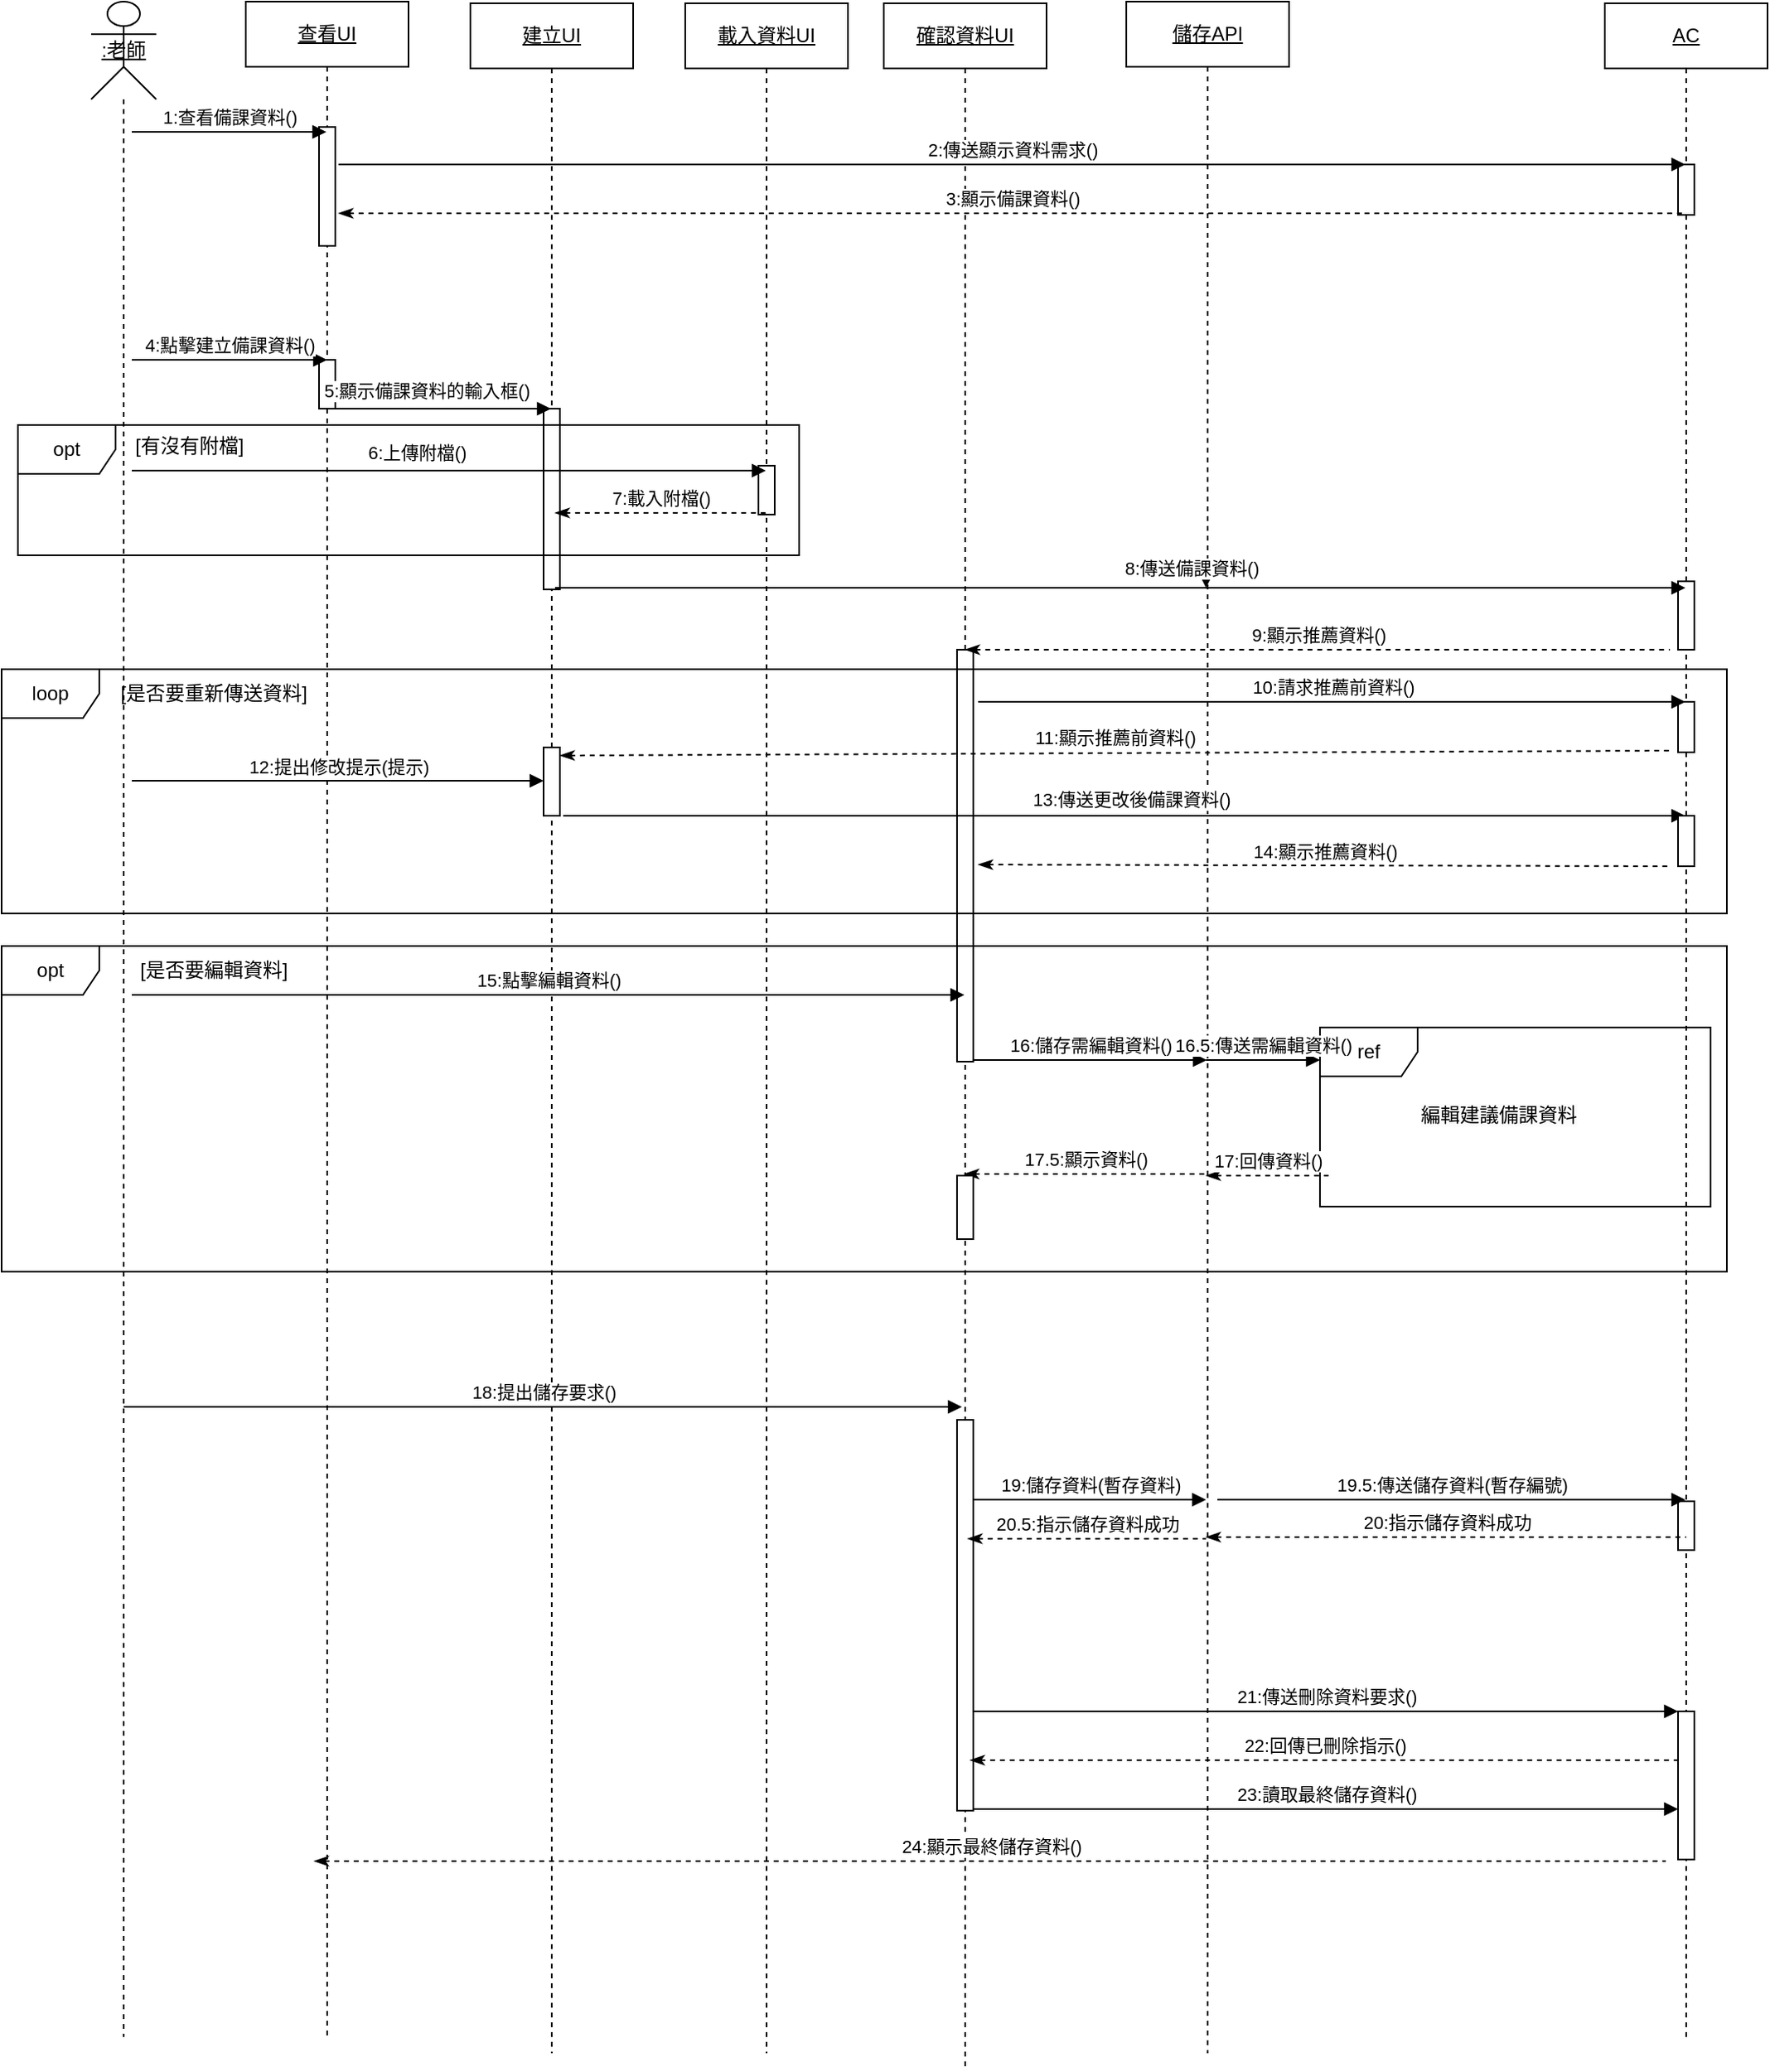 <mxfile version="25.0.3">
  <diagram name="第 1 页" id="O-JAYGMxtfNgu9QWobxc">
    <mxGraphModel dx="4293" dy="558" grid="1" gridSize="10" guides="1" tooltips="1" connect="1" arrows="1" fold="1" page="1" pageScale="1" pageWidth="3300" pageHeight="4681" math="0" shadow="0">
      <root>
        <mxCell id="0" />
        <mxCell id="1" parent="0" />
        <mxCell id="cSUb0s7sQzvSsTjn1v_9-1" value="&lt;u&gt;:老師&lt;/u&gt;" style="shape=umlLifeline;perimeter=lifelinePerimeter;whiteSpace=wrap;html=1;container=1;dropTarget=0;collapsible=0;recursiveResize=0;outlineConnect=0;portConstraint=eastwest;newEdgeStyle={&quot;curved&quot;:0,&quot;rounded&quot;:0};participant=umlActor;size=60;" parent="1" vertex="1">
          <mxGeometry x="15" y="30" width="40" height="1250" as="geometry" />
        </mxCell>
        <mxCell id="cSUb0s7sQzvSsTjn1v_9-2" value="&lt;u&gt;查看UI&lt;/u&gt;" style="shape=umlLifeline;perimeter=lifelinePerimeter;whiteSpace=wrap;html=1;container=1;dropTarget=0;collapsible=0;recursiveResize=0;outlineConnect=0;portConstraint=eastwest;newEdgeStyle={&quot;curved&quot;:0,&quot;rounded&quot;:0};" parent="1" vertex="1">
          <mxGeometry x="110" y="30" width="100" height="1250" as="geometry" />
        </mxCell>
        <mxCell id="cSUb0s7sQzvSsTjn1v_9-3" value="" style="html=1;points=[[0,0,0,0,5],[0,1,0,0,-5],[1,0,0,0,5],[1,1,0,0,-5]];perimeter=orthogonalPerimeter;outlineConnect=0;targetShapes=umlLifeline;portConstraint=eastwest;newEdgeStyle={&quot;curved&quot;:0,&quot;rounded&quot;:0};" parent="cSUb0s7sQzvSsTjn1v_9-2" vertex="1">
          <mxGeometry x="45" y="77" width="10" height="73" as="geometry" />
        </mxCell>
        <mxCell id="cSUb0s7sQzvSsTjn1v_9-4" value="" style="html=1;points=[[0,0,0,0,5],[0,1,0,0,-5],[1,0,0,0,5],[1,1,0,0,-5]];perimeter=orthogonalPerimeter;outlineConnect=0;targetShapes=umlLifeline;portConstraint=eastwest;newEdgeStyle={&quot;curved&quot;:0,&quot;rounded&quot;:0};" parent="cSUb0s7sQzvSsTjn1v_9-2" vertex="1">
          <mxGeometry x="45" y="220" width="10" height="30" as="geometry" />
        </mxCell>
        <mxCell id="cSUb0s7sQzvSsTjn1v_9-6" value="&lt;u&gt;建立UI&lt;/u&gt;" style="shape=umlLifeline;perimeter=lifelinePerimeter;whiteSpace=wrap;html=1;container=1;dropTarget=0;collapsible=0;recursiveResize=0;outlineConnect=0;portConstraint=eastwest;newEdgeStyle={&quot;curved&quot;:0,&quot;rounded&quot;:0};" parent="1" vertex="1">
          <mxGeometry x="248" y="31" width="100" height="1259" as="geometry" />
        </mxCell>
        <mxCell id="cSUb0s7sQzvSsTjn1v_9-7" value="" style="html=1;points=[[0,0,0,0,5],[0,1,0,0,-5],[1,0,0,0,5],[1,1,0,0,-5]];perimeter=orthogonalPerimeter;outlineConnect=0;targetShapes=umlLifeline;portConstraint=eastwest;newEdgeStyle={&quot;curved&quot;:0,&quot;rounded&quot;:0};" parent="cSUb0s7sQzvSsTjn1v_9-6" vertex="1">
          <mxGeometry x="45" y="249" width="10" height="111" as="geometry" />
        </mxCell>
        <mxCell id="cSUb0s7sQzvSsTjn1v_9-8" value="&lt;u&gt;確認資料UI&lt;/u&gt;" style="shape=umlLifeline;perimeter=lifelinePerimeter;whiteSpace=wrap;html=1;container=1;dropTarget=0;collapsible=0;recursiveResize=0;outlineConnect=0;portConstraint=eastwest;newEdgeStyle={&quot;curved&quot;:0,&quot;rounded&quot;:0};" parent="1" vertex="1">
          <mxGeometry x="502" y="31" width="100" height="1269" as="geometry" />
        </mxCell>
        <mxCell id="cSUb0s7sQzvSsTjn1v_9-9" value="" style="html=1;points=[[0,0,0,0,5],[0,1,0,0,-5],[1,0,0,0,5],[1,1,0,0,-5]];perimeter=orthogonalPerimeter;outlineConnect=0;targetShapes=umlLifeline;portConstraint=eastwest;newEdgeStyle={&quot;curved&quot;:0,&quot;rounded&quot;:0};" parent="cSUb0s7sQzvSsTjn1v_9-8" vertex="1">
          <mxGeometry x="45" y="397" width="10" height="253" as="geometry" />
        </mxCell>
        <mxCell id="cSUb0s7sQzvSsTjn1v_9-5" value="" style="html=1;points=[[0,0,0,0,5],[0,1,0,0,-5],[1,0,0,0,5],[1,1,0,0,-5]];perimeter=orthogonalPerimeter;outlineConnect=0;targetShapes=umlLifeline;portConstraint=eastwest;newEdgeStyle={&quot;curved&quot;:0,&quot;rounded&quot;:0};" parent="cSUb0s7sQzvSsTjn1v_9-8" vertex="1">
          <mxGeometry x="45" y="870" width="10" height="240" as="geometry" />
        </mxCell>
        <mxCell id="cSUb0s7sQzvSsTjn1v_9-13" value="&lt;u&gt;儲存API&lt;/u&gt;" style="shape=umlLifeline;perimeter=lifelinePerimeter;whiteSpace=wrap;html=1;container=1;dropTarget=0;collapsible=0;recursiveResize=0;outlineConnect=0;portConstraint=eastwest;newEdgeStyle={&quot;curved&quot;:0,&quot;rounded&quot;:0};" parent="1" vertex="1">
          <mxGeometry x="651" y="30" width="100" height="1260" as="geometry" />
        </mxCell>
        <mxCell id="cSUb0s7sQzvSsTjn1v_9-14" value="&lt;u&gt;AC&lt;/u&gt;" style="shape=umlLifeline;perimeter=lifelinePerimeter;whiteSpace=wrap;html=1;container=1;dropTarget=0;collapsible=0;recursiveResize=0;outlineConnect=0;portConstraint=eastwest;newEdgeStyle={&quot;curved&quot;:0,&quot;rounded&quot;:0};" parent="1" vertex="1">
          <mxGeometry x="945" y="31" width="100" height="1249" as="geometry" />
        </mxCell>
        <mxCell id="cSUb0s7sQzvSsTjn1v_9-15" value="" style="html=1;points=[[0,0,0,0,5],[0,1,0,0,-5],[1,0,0,0,5],[1,1,0,0,-5]];perimeter=orthogonalPerimeter;outlineConnect=0;targetShapes=umlLifeline;portConstraint=eastwest;newEdgeStyle={&quot;curved&quot;:0,&quot;rounded&quot;:0};" parent="cSUb0s7sQzvSsTjn1v_9-14" vertex="1">
          <mxGeometry x="45" y="99" width="10" height="31" as="geometry" />
        </mxCell>
        <mxCell id="cSUb0s7sQzvSsTjn1v_9-16" value="" style="html=1;points=[[0,0,0,0,5],[0,1,0,0,-5],[1,0,0,0,5],[1,1,0,0,-5]];perimeter=orthogonalPerimeter;outlineConnect=0;targetShapes=umlLifeline;portConstraint=eastwest;newEdgeStyle={&quot;curved&quot;:0,&quot;rounded&quot;:0};" parent="cSUb0s7sQzvSsTjn1v_9-14" vertex="1">
          <mxGeometry x="45" y="429" width="10" height="31" as="geometry" />
        </mxCell>
        <mxCell id="cSUb0s7sQzvSsTjn1v_9-17" value="" style="html=1;points=[[0,0,0,0,5],[0,1,0,0,-5],[1,0,0,0,5],[1,1,0,0,-5]];perimeter=orthogonalPerimeter;outlineConnect=0;targetShapes=umlLifeline;portConstraint=eastwest;newEdgeStyle={&quot;curved&quot;:0,&quot;rounded&quot;:0};" parent="cSUb0s7sQzvSsTjn1v_9-14" vertex="1">
          <mxGeometry x="45" y="355" width="10" height="42" as="geometry" />
        </mxCell>
        <mxCell id="cSUb0s7sQzvSsTjn1v_9-19" value="" style="html=1;points=[[0,0,0,0,5],[0,1,0,0,-5],[1,0,0,0,5],[1,1,0,0,-5]];perimeter=orthogonalPerimeter;outlineConnect=0;targetShapes=umlLifeline;portConstraint=eastwest;newEdgeStyle={&quot;curved&quot;:0,&quot;rounded&quot;:0};" parent="cSUb0s7sQzvSsTjn1v_9-14" vertex="1">
          <mxGeometry x="45" y="920" width="10" height="30" as="geometry" />
        </mxCell>
        <mxCell id="GXKdgMsnnEw2hDHPbhKI-5" value="" style="html=1;points=[[0,0,0,0,5],[0,1,0,0,-5],[1,0,0,0,5],[1,1,0,0,-5]];perimeter=orthogonalPerimeter;outlineConnect=0;targetShapes=umlLifeline;portConstraint=eastwest;newEdgeStyle={&quot;curved&quot;:0,&quot;rounded&quot;:0};" vertex="1" parent="cSUb0s7sQzvSsTjn1v_9-14">
          <mxGeometry x="45" y="1049" width="10" height="91" as="geometry" />
        </mxCell>
        <mxCell id="cSUb0s7sQzvSsTjn1v_9-20" value="1:查看備課資料()" style="html=1;verticalAlign=bottom;endArrow=block;curved=0;rounded=0;" parent="1" target="cSUb0s7sQzvSsTjn1v_9-2" edge="1">
          <mxGeometry width="80" relative="1" as="geometry">
            <mxPoint x="40" y="110" as="sourcePoint" />
            <mxPoint x="120" y="110" as="targetPoint" />
          </mxGeometry>
        </mxCell>
        <mxCell id="cSUb0s7sQzvSsTjn1v_9-21" value="2:傳送顯示資料需求()" style="html=1;verticalAlign=bottom;endArrow=block;curved=0;rounded=0;" parent="1" target="cSUb0s7sQzvSsTjn1v_9-14" edge="1">
          <mxGeometry width="80" relative="1" as="geometry">
            <mxPoint x="167" y="130" as="sourcePoint" />
            <mxPoint x="287" y="130" as="targetPoint" />
          </mxGeometry>
        </mxCell>
        <mxCell id="cSUb0s7sQzvSsTjn1v_9-22" value="3:顯示備課資料()" style="html=1;verticalAlign=bottom;endArrow=none;curved=0;rounded=0;startArrow=classicThin;startFill=1;endFill=0;dashed=1;" parent="1" target="cSUb0s7sQzvSsTjn1v_9-14" edge="1">
          <mxGeometry width="80" relative="1" as="geometry">
            <mxPoint x="167" y="160" as="sourcePoint" />
            <mxPoint x="877" y="160" as="targetPoint" />
          </mxGeometry>
        </mxCell>
        <mxCell id="cSUb0s7sQzvSsTjn1v_9-23" value="4:點擊建立備課資料()" style="html=1;verticalAlign=bottom;endArrow=block;curved=0;rounded=0;" parent="1" edge="1">
          <mxGeometry width="80" relative="1" as="geometry">
            <mxPoint x="40" y="250" as="sourcePoint" />
            <mxPoint x="160" y="250" as="targetPoint" />
          </mxGeometry>
        </mxCell>
        <mxCell id="cSUb0s7sQzvSsTjn1v_9-24" value="" style="html=1;verticalAlign=bottom;endArrow=block;curved=0;rounded=0;" parent="1" edge="1">
          <mxGeometry width="80" relative="1" as="geometry">
            <mxPoint x="160" y="280" as="sourcePoint" />
            <mxPoint x="297.5" y="280" as="targetPoint" />
          </mxGeometry>
        </mxCell>
        <mxCell id="cSUb0s7sQzvSsTjn1v_9-25" value="5:顯示備課資料的輸入框()" style="edgeLabel;html=1;align=center;verticalAlign=middle;resizable=0;points=[];" parent="cSUb0s7sQzvSsTjn1v_9-24" vertex="1" connectable="0">
          <mxGeometry x="-0.244" y="1" relative="1" as="geometry">
            <mxPoint x="9" y="-10" as="offset" />
          </mxGeometry>
        </mxCell>
        <mxCell id="cSUb0s7sQzvSsTjn1v_9-26" value="&lt;u&gt;載入資料UI&lt;/u&gt;" style="shape=umlLifeline;perimeter=lifelinePerimeter;whiteSpace=wrap;html=1;container=1;dropTarget=0;collapsible=0;recursiveResize=0;outlineConnect=0;portConstraint=eastwest;newEdgeStyle={&quot;curved&quot;:0,&quot;rounded&quot;:0};" parent="1" vertex="1">
          <mxGeometry x="380" y="31" width="100" height="1259" as="geometry" />
        </mxCell>
        <mxCell id="cSUb0s7sQzvSsTjn1v_9-27" value="" style="html=1;points=[[0,0,0,0,5],[0,1,0,0,-5],[1,0,0,0,5],[1,1,0,0,-5]];perimeter=orthogonalPerimeter;outlineConnect=0;targetShapes=umlLifeline;portConstraint=eastwest;newEdgeStyle={&quot;curved&quot;:0,&quot;rounded&quot;:0};" parent="cSUb0s7sQzvSsTjn1v_9-26" vertex="1">
          <mxGeometry x="45" y="284" width="10" height="30" as="geometry" />
        </mxCell>
        <mxCell id="cSUb0s7sQzvSsTjn1v_9-28" value="opt" style="shape=umlFrame;whiteSpace=wrap;html=1;pointerEvents=0;" parent="1" vertex="1">
          <mxGeometry x="-30" y="290" width="480" height="80" as="geometry" />
        </mxCell>
        <mxCell id="cSUb0s7sQzvSsTjn1v_9-29" value="[有沒有附檔]" style="text;html=1;align=center;verticalAlign=middle;resizable=0;points=[];autosize=1;strokeColor=none;fillColor=none;" parent="1" vertex="1">
          <mxGeometry x="30" y="288" width="90" height="30" as="geometry" />
        </mxCell>
        <mxCell id="cSUb0s7sQzvSsTjn1v_9-30" value="&lt;div&gt;&lt;br&gt;&lt;/div&gt;&lt;div&gt;&lt;br&gt;&lt;/div&gt;" style="html=1;verticalAlign=bottom;endArrow=block;curved=0;rounded=0;" parent="1" target="cSUb0s7sQzvSsTjn1v_9-26" edge="1">
          <mxGeometry width="80" relative="1" as="geometry">
            <mxPoint x="40" y="318" as="sourcePoint" />
            <mxPoint x="167.5" y="318" as="targetPoint" />
          </mxGeometry>
        </mxCell>
        <mxCell id="cSUb0s7sQzvSsTjn1v_9-31" value="6:上傳附檔()" style="edgeLabel;html=1;align=center;verticalAlign=middle;resizable=0;points=[];" parent="cSUb0s7sQzvSsTjn1v_9-30" vertex="1" connectable="0">
          <mxGeometry x="-0.101" y="3" relative="1" as="geometry">
            <mxPoint y="-8" as="offset" />
          </mxGeometry>
        </mxCell>
        <mxCell id="cSUb0s7sQzvSsTjn1v_9-32" value="7:載入附檔()" style="html=1;verticalAlign=bottom;endArrow=none;curved=0;rounded=0;startArrow=classicThin;startFill=1;endFill=0;dashed=1;" parent="1" edge="1">
          <mxGeometry width="80" relative="1" as="geometry">
            <mxPoint x="300" y="344" as="sourcePoint" />
            <mxPoint x="430" y="344" as="targetPoint" />
          </mxGeometry>
        </mxCell>
        <mxCell id="cSUb0s7sQzvSsTjn1v_9-33" value="" style="html=1;verticalAlign=bottom;endArrow=block;curved=0;rounded=0;" parent="1" edge="1">
          <mxGeometry width="80" relative="1" as="geometry">
            <mxPoint x="700" y="386" as="sourcePoint" />
            <mxPoint x="700" y="390" as="targetPoint" />
          </mxGeometry>
        </mxCell>
        <mxCell id="cSUb0s7sQzvSsTjn1v_9-34" value="8:傳送備課資料()" style="edgeLabel;html=1;align=center;verticalAlign=middle;resizable=0;points=[];" parent="cSUb0s7sQzvSsTjn1v_9-33" vertex="1" connectable="0">
          <mxGeometry x="0.038" relative="1" as="geometry">
            <mxPoint x="-9" y="-10" as="offset" />
          </mxGeometry>
        </mxCell>
        <mxCell id="cSUb0s7sQzvSsTjn1v_9-35" value="9:顯示推薦資料()" style="html=1;verticalAlign=bottom;endArrow=none;curved=0;rounded=0;startArrow=classicThin;startFill=1;endFill=0;dashed=1;" parent="1" source="cSUb0s7sQzvSsTjn1v_9-8" edge="1">
          <mxGeometry x="0.003" width="80" relative="1" as="geometry">
            <mxPoint x="696.5" y="428" as="sourcePoint" />
            <mxPoint x="985" y="428" as="targetPoint" />
            <mxPoint as="offset" />
          </mxGeometry>
        </mxCell>
        <mxCell id="cSUb0s7sQzvSsTjn1v_9-36" value="loop" style="shape=umlFrame;whiteSpace=wrap;html=1;pointerEvents=0;" parent="1" vertex="1">
          <mxGeometry x="-40" y="440" width="1060" height="150" as="geometry" />
        </mxCell>
        <mxCell id="cSUb0s7sQzvSsTjn1v_9-37" value="10:請求推薦前資料()" style="html=1;verticalAlign=bottom;endArrow=block;curved=0;rounded=0;" parent="1" target="cSUb0s7sQzvSsTjn1v_9-14" edge="1">
          <mxGeometry width="80" relative="1" as="geometry">
            <mxPoint x="560" y="460" as="sourcePoint" />
            <mxPoint x="640" y="460" as="targetPoint" />
          </mxGeometry>
        </mxCell>
        <mxCell id="cSUb0s7sQzvSsTjn1v_9-38" value="11:顯示推薦前資料()" style="html=1;verticalAlign=bottom;endArrow=none;curved=0;rounded=0;startArrow=classicThin;startFill=1;endFill=0;dashed=1;exitX=1;exitY=0;exitDx=0;exitDy=5;exitPerimeter=0;" parent="1" source="cSUb0s7sQzvSsTjn1v_9-39" edge="1">
          <mxGeometry width="80" relative="1" as="geometry">
            <mxPoint x="450" y="490" as="sourcePoint" />
            <mxPoint x="985.5" y="490" as="targetPoint" />
          </mxGeometry>
        </mxCell>
        <mxCell id="cSUb0s7sQzvSsTjn1v_9-39" value="" style="html=1;points=[[0,0,0,0,5],[0,1,0,0,-5],[1,0,0,0,5],[1,1,0,0,-5]];perimeter=orthogonalPerimeter;outlineConnect=0;targetShapes=umlLifeline;portConstraint=eastwest;newEdgeStyle={&quot;curved&quot;:0,&quot;rounded&quot;:0};" parent="1" vertex="1">
          <mxGeometry x="293" y="488" width="10" height="42" as="geometry" />
        </mxCell>
        <mxCell id="cSUb0s7sQzvSsTjn1v_9-40" value="" style="html=1;verticalAlign=bottom;endArrow=block;curved=0;rounded=0;" parent="1" target="cSUb0s7sQzvSsTjn1v_9-14" edge="1">
          <mxGeometry width="80" relative="1" as="geometry">
            <mxPoint x="305" y="530" as="sourcePoint" />
            <mxPoint x="843" y="530" as="targetPoint" />
          </mxGeometry>
        </mxCell>
        <mxCell id="cSUb0s7sQzvSsTjn1v_9-41" value="13:傳送更改後備課資料()" style="edgeLabel;html=1;align=center;verticalAlign=middle;resizable=0;points=[];" parent="cSUb0s7sQzvSsTjn1v_9-40" vertex="1" connectable="0">
          <mxGeometry x="0.038" relative="1" as="geometry">
            <mxPoint x="-9" y="-10" as="offset" />
          </mxGeometry>
        </mxCell>
        <mxCell id="cSUb0s7sQzvSsTjn1v_9-42" value="[是否要重新傳送資料]" style="text;html=1;align=center;verticalAlign=middle;resizable=0;points=[];autosize=1;strokeColor=none;fillColor=none;" parent="1" vertex="1">
          <mxGeometry x="20" y="440" width="140" height="30" as="geometry" />
        </mxCell>
        <mxCell id="cSUb0s7sQzvSsTjn1v_9-43" value="12:提出修改提示(提示)" style="html=1;verticalAlign=bottom;endArrow=block;curved=0;rounded=0;" parent="1" target="cSUb0s7sQzvSsTjn1v_9-39" edge="1">
          <mxGeometry width="80" relative="1" as="geometry">
            <mxPoint x="40" y="508.5" as="sourcePoint" />
            <mxPoint x="160" y="508.5" as="targetPoint" />
          </mxGeometry>
        </mxCell>
        <mxCell id="cSUb0s7sQzvSsTjn1v_9-44" value="" style="html=1;points=[[0,0,0,0,5],[0,1,0,0,-5],[1,0,0,0,5],[1,1,0,0,-5]];perimeter=orthogonalPerimeter;outlineConnect=0;targetShapes=umlLifeline;portConstraint=eastwest;newEdgeStyle={&quot;curved&quot;:0,&quot;rounded&quot;:0};" parent="1" vertex="1">
          <mxGeometry x="990" y="530" width="10" height="31" as="geometry" />
        </mxCell>
        <mxCell id="cSUb0s7sQzvSsTjn1v_9-45" value="14:顯示推薦資料()" style="html=1;verticalAlign=bottom;endArrow=none;curved=0;rounded=0;startArrow=classicThin;startFill=1;endFill=0;dashed=1;" parent="1" edge="1">
          <mxGeometry width="80" relative="1" as="geometry">
            <mxPoint x="560" y="560" as="sourcePoint" />
            <mxPoint x="985.5" y="561" as="targetPoint" />
          </mxGeometry>
        </mxCell>
        <mxCell id="cSUb0s7sQzvSsTjn1v_9-46" value="opt" style="shape=umlFrame;whiteSpace=wrap;html=1;pointerEvents=0;" parent="1" vertex="1">
          <mxGeometry x="-40" y="610" width="1060" height="200" as="geometry" />
        </mxCell>
        <mxCell id="cSUb0s7sQzvSsTjn1v_9-47" value="[是否要編輯資料]" style="text;html=1;align=center;verticalAlign=middle;resizable=0;points=[];autosize=1;strokeColor=none;fillColor=none;" parent="1" vertex="1">
          <mxGeometry x="35" y="610" width="110" height="30" as="geometry" />
        </mxCell>
        <mxCell id="cSUb0s7sQzvSsTjn1v_9-50" value="" style="html=1;verticalAlign=bottom;endArrow=block;curved=0;rounded=0;" parent="1" target="cSUb0s7sQzvSsTjn1v_9-14" edge="1">
          <mxGeometry width="80" relative="1" as="geometry">
            <mxPoint x="300" y="390" as="sourcePoint" />
            <mxPoint x="696" y="390" as="targetPoint" />
          </mxGeometry>
        </mxCell>
        <mxCell id="cSUb0s7sQzvSsTjn1v_9-51" value="15:點擊編輯資料()" style="html=1;verticalAlign=bottom;endArrow=block;curved=0;rounded=0;" parent="1" edge="1">
          <mxGeometry width="80" relative="1" as="geometry">
            <mxPoint x="40" y="640" as="sourcePoint" />
            <mxPoint x="551.5" y="640" as="targetPoint" />
          </mxGeometry>
        </mxCell>
        <mxCell id="cSUb0s7sQzvSsTjn1v_9-61" value="17.5:顯示資料()" style="html=1;verticalAlign=bottom;endArrow=none;curved=0;rounded=0;startArrow=classicThin;startFill=1;endFill=0;dashed=1;" parent="1" edge="1" target="cSUb0s7sQzvSsTjn1v_9-13">
          <mxGeometry width="80" relative="1" as="geometry">
            <mxPoint x="551.5" y="750" as="sourcePoint" />
            <mxPoint x="650" y="750" as="targetPoint" />
          </mxGeometry>
        </mxCell>
        <mxCell id="cSUb0s7sQzvSsTjn1v_9-62" value="" style="html=1;points=[[0,0,0,0,5],[0,1,0,0,-5],[1,0,0,0,5],[1,1,0,0,-5]];perimeter=orthogonalPerimeter;outlineConnect=0;targetShapes=umlLifeline;portConstraint=eastwest;newEdgeStyle={&quot;curved&quot;:0,&quot;rounded&quot;:0};" parent="1" vertex="1">
          <mxGeometry x="547" y="751" width="10" height="39" as="geometry" />
        </mxCell>
        <mxCell id="cSUb0s7sQzvSsTjn1v_9-63" value="18:提出儲存要求()" style="html=1;verticalAlign=bottom;endArrow=block;curved=0;rounded=0;" parent="1" edge="1">
          <mxGeometry width="80" relative="1" as="geometry">
            <mxPoint x="35" y="893" as="sourcePoint" />
            <mxPoint x="550" y="893" as="targetPoint" />
          </mxGeometry>
        </mxCell>
        <mxCell id="cSUb0s7sQzvSsTjn1v_9-64" value="19:儲存資料(暫存資料)" style="html=1;verticalAlign=bottom;endArrow=block;curved=0;rounded=0;" parent="1" edge="1">
          <mxGeometry width="80" relative="1" as="geometry">
            <mxPoint x="557" y="950" as="sourcePoint" />
            <mxPoint x="700" y="950" as="targetPoint" />
          </mxGeometry>
        </mxCell>
        <mxCell id="cSUb0s7sQzvSsTjn1v_9-65" value="20:指示儲存資料成功" style="html=1;verticalAlign=bottom;endArrow=none;curved=0;rounded=0;startArrow=classicThin;startFill=1;endFill=0;dashed=1;" parent="1" edge="1">
          <mxGeometry width="80" relative="1" as="geometry">
            <mxPoint x="700" y="973" as="sourcePoint" />
            <mxPoint x="995" y="973" as="targetPoint" />
          </mxGeometry>
        </mxCell>
        <mxCell id="cSUb0s7sQzvSsTjn1v_9-67" value="16:儲存需編輯資料()" style="html=1;verticalAlign=bottom;endArrow=block;curved=0;rounded=0;" parent="1" edge="1" target="cSUb0s7sQzvSsTjn1v_9-13">
          <mxGeometry width="80" relative="1" as="geometry">
            <mxPoint x="557" y="680" as="sourcePoint" />
            <mxPoint x="650" y="680" as="targetPoint" />
          </mxGeometry>
        </mxCell>
        <mxCell id="cSUb0s7sQzvSsTjn1v_9-69" value="ref" style="shape=umlFrame;whiteSpace=wrap;html=1;pointerEvents=0;" parent="1" vertex="1">
          <mxGeometry x="770" y="660" width="240" height="110" as="geometry" />
        </mxCell>
        <mxCell id="cSUb0s7sQzvSsTjn1v_9-70" value="&lt;span style=&quot;color: rgb(0, 0, 0); font-family: Helvetica; font-size: 12px; font-style: normal; font-variant-ligatures: normal; font-variant-caps: normal; font-weight: 400; letter-spacing: normal; orphans: 2; text-align: center; text-indent: 0px; text-transform: none; widows: 2; word-spacing: 0px; -webkit-text-stroke-width: 0px; white-space: normal; background-color: rgb(251, 251, 251); text-decoration-thickness: initial; text-decoration-style: initial; text-decoration-color: initial; display: inline !important; float: none;&quot;&gt;編輯建議備課資料&lt;/span&gt;" style="text;whiteSpace=wrap;html=1;" parent="1" vertex="1">
          <mxGeometry x="830" y="700" width="130" height="40" as="geometry" />
        </mxCell>
        <mxCell id="GXKdgMsnnEw2hDHPbhKI-4" value="21:傳送刪除資料要求()" style="html=1;verticalAlign=bottom;endArrow=block;curved=0;rounded=0;" edge="1" parent="1">
          <mxGeometry width="80" relative="1" as="geometry">
            <mxPoint x="557" y="1080" as="sourcePoint" />
            <mxPoint x="990" y="1080" as="targetPoint" />
          </mxGeometry>
        </mxCell>
        <mxCell id="GXKdgMsnnEw2hDHPbhKI-6" value="24:顯示最終儲存資料()" style="html=1;verticalAlign=bottom;endArrow=none;curved=0;rounded=0;startArrow=classicThin;startFill=1;endFill=0;dashed=1;" edge="1" parent="1">
          <mxGeometry width="80" relative="1" as="geometry">
            <mxPoint x="152" y="1172" as="sourcePoint" />
            <mxPoint x="982.5" y="1172" as="targetPoint" />
          </mxGeometry>
        </mxCell>
        <mxCell id="GXKdgMsnnEw2hDHPbhKI-10" value="19.5:傳送儲存資料(暫存編號)" style="html=1;verticalAlign=bottom;endArrow=block;curved=0;rounded=0;" edge="1" parent="1" target="cSUb0s7sQzvSsTjn1v_9-14">
          <mxGeometry width="80" relative="1" as="geometry">
            <mxPoint x="707" y="950" as="sourcePoint" />
            <mxPoint x="850" y="950" as="targetPoint" />
          </mxGeometry>
        </mxCell>
        <mxCell id="GXKdgMsnnEw2hDHPbhKI-13" value="20.5:指示儲存資料成功" style="html=1;verticalAlign=bottom;endArrow=none;curved=0;rounded=0;startArrow=classicThin;startFill=1;endFill=0;dashed=1;" edge="1" parent="1">
          <mxGeometry width="80" relative="1" as="geometry">
            <mxPoint x="553.5" y="974" as="sourcePoint" />
            <mxPoint x="700" y="974" as="targetPoint" />
          </mxGeometry>
        </mxCell>
        <mxCell id="GXKdgMsnnEw2hDHPbhKI-14" value="22:回傳已刪除指示()" style="html=1;verticalAlign=bottom;endArrow=none;curved=0;rounded=0;startArrow=classicThin;startFill=1;endFill=0;dashed=1;" edge="1" parent="1">
          <mxGeometry width="80" relative="1" as="geometry">
            <mxPoint x="555" y="1110" as="sourcePoint" />
            <mxPoint x="990" y="1110" as="targetPoint" />
          </mxGeometry>
        </mxCell>
        <mxCell id="GXKdgMsnnEw2hDHPbhKI-15" value="23:讀取最終儲存資料()" style="html=1;verticalAlign=bottom;endArrow=block;curved=0;rounded=0;" edge="1" parent="1" target="GXKdgMsnnEw2hDHPbhKI-5">
          <mxGeometry width="80" relative="1" as="geometry">
            <mxPoint x="557" y="1140" as="sourcePoint" />
            <mxPoint x="700" y="1140" as="targetPoint" />
          </mxGeometry>
        </mxCell>
        <mxCell id="GXKdgMsnnEw2hDHPbhKI-17" value="16.5:傳送需編輯資料()" style="html=1;verticalAlign=bottom;endArrow=block;curved=0;rounded=0;" edge="1" parent="1">
          <mxGeometry width="80" relative="1" as="geometry">
            <mxPoint x="700" y="680" as="sourcePoint" />
            <mxPoint x="770" y="680" as="targetPoint" />
          </mxGeometry>
        </mxCell>
        <mxCell id="GXKdgMsnnEw2hDHPbhKI-18" value="17:回傳資料()" style="html=1;verticalAlign=bottom;endArrow=none;curved=0;rounded=0;startArrow=classicThin;startFill=1;endFill=0;dashed=1;" edge="1" parent="1">
          <mxGeometry width="80" relative="1" as="geometry">
            <mxPoint x="700" y="751" as="sourcePoint" />
            <mxPoint x="775.25" y="751" as="targetPoint" />
          </mxGeometry>
        </mxCell>
      </root>
    </mxGraphModel>
  </diagram>
</mxfile>
